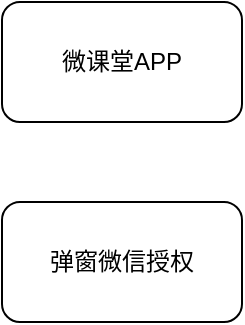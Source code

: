 <mxfile version="20.0.4" type="github">
  <diagram id="2PEZ7O8ayT3eDN4t_Y4-" name="第 1 页">
    <mxGraphModel dx="782" dy="436" grid="1" gridSize="10" guides="1" tooltips="1" connect="1" arrows="1" fold="1" page="1" pageScale="1" pageWidth="827" pageHeight="1169" math="0" shadow="0">
      <root>
        <mxCell id="0" />
        <mxCell id="1" parent="0" />
        <mxCell id="6o-6Wydf1xBvO6V52gV8-1" value="弹窗微信授权" style="rounded=1;whiteSpace=wrap;html=1;" vertex="1" parent="1">
          <mxGeometry x="390" y="150" width="120" height="60" as="geometry" />
        </mxCell>
        <mxCell id="6o-6Wydf1xBvO6V52gV8-2" value="微课堂APP" style="rounded=1;whiteSpace=wrap;html=1;" vertex="1" parent="1">
          <mxGeometry x="390" y="50" width="120" height="60" as="geometry" />
        </mxCell>
      </root>
    </mxGraphModel>
  </diagram>
</mxfile>
